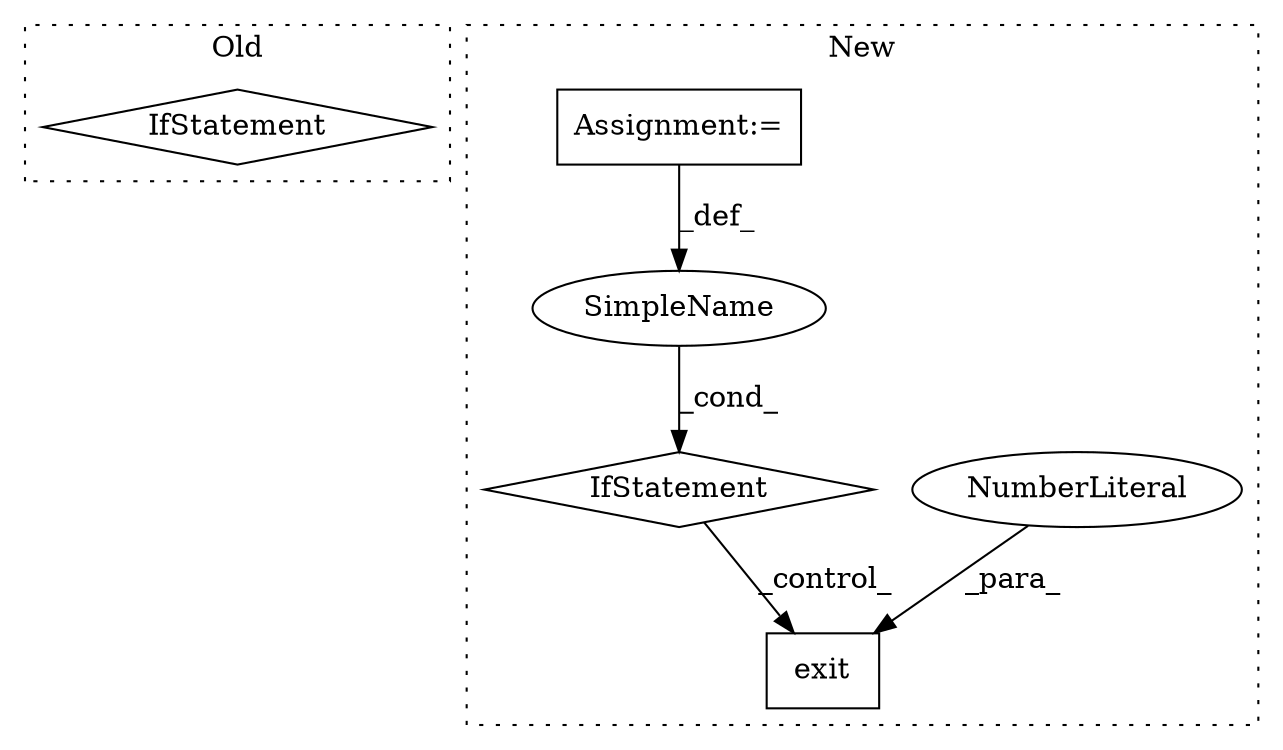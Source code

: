 digraph G {
subgraph cluster0 {
1 [label="IfStatement" a="25" s="485,507" l="4,2" shape="diamond"];
label = "Old";
style="dotted";
}
subgraph cluster1 {
2 [label="exit" a="32" s="1247,1253" l="5,1" shape="box"];
3 [label="IfStatement" a="25" s="1156,1187" l="4,2" shape="diamond"];
4 [label="SimpleName" a="42" s="" l="" shape="ellipse"];
5 [label="NumberLiteral" a="34" s="1252" l="1" shape="ellipse"];
6 [label="Assignment:=" a="7" s="843" l="4" shape="box"];
label = "New";
style="dotted";
}
3 -> 2 [label="_control_"];
4 -> 3 [label="_cond_"];
5 -> 2 [label="_para_"];
6 -> 4 [label="_def_"];
}